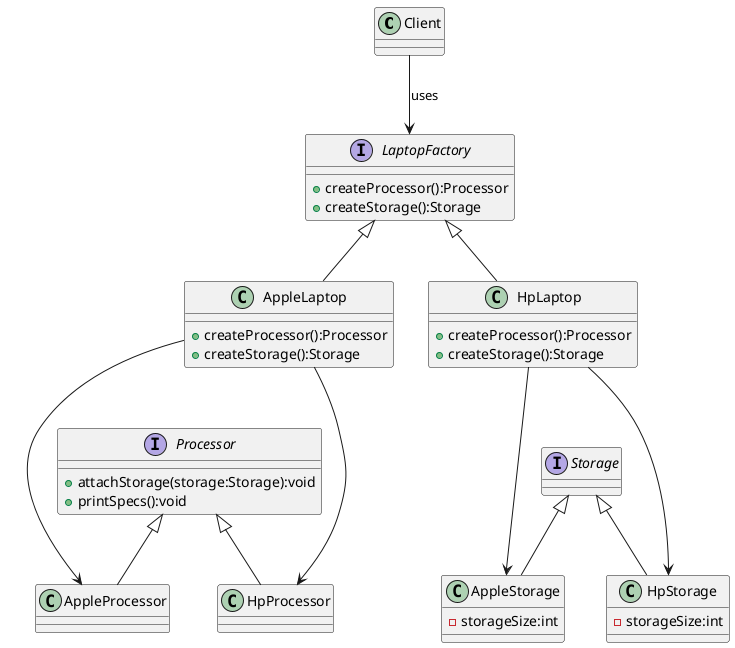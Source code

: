 @startuml

class Client

interface Processor {
+attachStorage(storage:Storage):void
+printSpecs():void
}

class AppleProcessor {
}

class HpProcessor {
}

interface Storage {
}

class AppleStorage {
-storageSize:int
}

class HpStorage {
-storageSize:int
}

interface LaptopFactory {
+createProcessor():Processor
+createStorage():Storage
}

class AppleLaptop {
+createProcessor():Processor
+createStorage():Storage
}

class HpLaptop {
+createProcessor():Processor
+createStorage():Storage
}

LaptopFactory <|-- AppleLaptop
LaptopFactory <|-- HpLaptop
Processor <|-- AppleProcessor
Processor <|-- HpProcessor
Storage <|-- AppleStorage
Storage <|-- HpStorage
AppleLaptop ---> AppleProcessor
AppleLaptop ---> HpProcessor
HpLaptop ---> AppleStorage
HpLaptop ---> HpStorage
Client --> LaptopFactory: uses

@enduml
